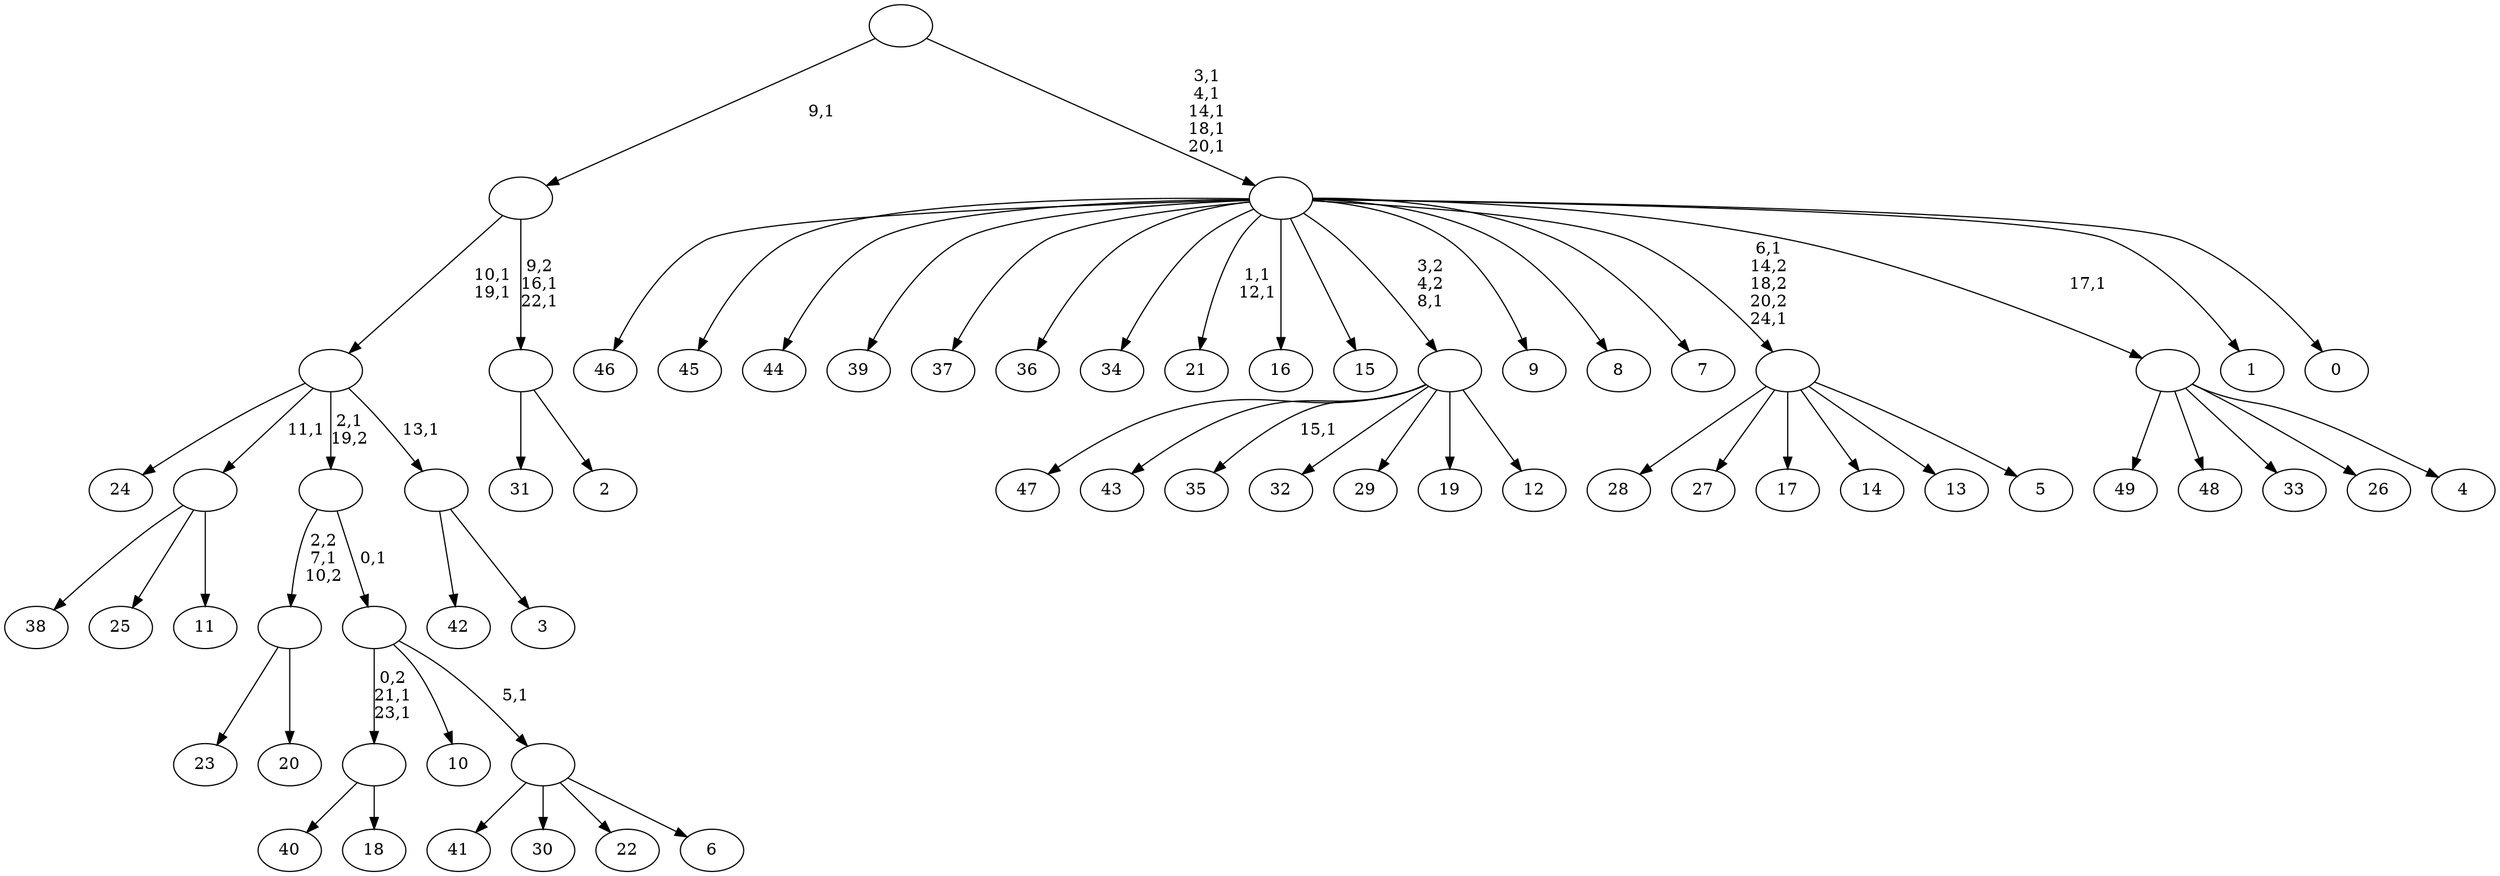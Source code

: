 digraph T {
	75 [label="49"]
	74 [label="48"]
	73 [label="47"]
	72 [label="46"]
	71 [label="45"]
	70 [label="44"]
	69 [label="43"]
	68 [label="42"]
	67 [label="41"]
	66 [label="40"]
	65 [label="39"]
	64 [label="38"]
	63 [label="37"]
	62 [label="36"]
	61 [label="35"]
	59 [label="34"]
	58 [label="33"]
	57 [label="32"]
	56 [label="31"]
	55 [label="30"]
	54 [label="29"]
	53 [label="28"]
	52 [label="27"]
	51 [label="26"]
	50 [label="25"]
	49 [label="24"]
	48 [label="23"]
	47 [label="22"]
	46 [label="21"]
	43 [label="20"]
	42 [label=""]
	41 [label="19"]
	40 [label="18"]
	39 [label=""]
	37 [label="17"]
	36 [label="16"]
	35 [label="15"]
	34 [label="14"]
	33 [label="13"]
	32 [label="12"]
	31 [label=""]
	30 [label="11"]
	29 [label=""]
	28 [label="10"]
	27 [label="9"]
	26 [label="8"]
	25 [label="7"]
	24 [label="6"]
	23 [label=""]
	22 [label=""]
	21 [label=""]
	20 [label="5"]
	19 [label=""]
	17 [label="4"]
	16 [label=""]
	15 [label="3"]
	14 [label=""]
	13 [label=""]
	11 [label="2"]
	10 [label=""]
	8 [label=""]
	7 [label="1"]
	6 [label="0"]
	5 [label=""]
	0 [label=""]
	42 -> 48 [label=""]
	42 -> 43 [label=""]
	39 -> 66 [label=""]
	39 -> 40 [label=""]
	31 -> 61 [label="15,1"]
	31 -> 73 [label=""]
	31 -> 69 [label=""]
	31 -> 57 [label=""]
	31 -> 54 [label=""]
	31 -> 41 [label=""]
	31 -> 32 [label=""]
	29 -> 64 [label=""]
	29 -> 50 [label=""]
	29 -> 30 [label=""]
	23 -> 67 [label=""]
	23 -> 55 [label=""]
	23 -> 47 [label=""]
	23 -> 24 [label=""]
	22 -> 39 [label="0,2\n21,1\n23,1"]
	22 -> 28 [label=""]
	22 -> 23 [label="5,1"]
	21 -> 42 [label="2,2\n7,1\n10,2"]
	21 -> 22 [label="0,1"]
	19 -> 53 [label=""]
	19 -> 52 [label=""]
	19 -> 37 [label=""]
	19 -> 34 [label=""]
	19 -> 33 [label=""]
	19 -> 20 [label=""]
	16 -> 75 [label=""]
	16 -> 74 [label=""]
	16 -> 58 [label=""]
	16 -> 51 [label=""]
	16 -> 17 [label=""]
	14 -> 68 [label=""]
	14 -> 15 [label=""]
	13 -> 49 [label=""]
	13 -> 29 [label="11,1"]
	13 -> 21 [label="2,1\n19,2"]
	13 -> 14 [label="13,1"]
	10 -> 56 [label=""]
	10 -> 11 [label=""]
	8 -> 10 [label="9,2\n16,1\n22,1"]
	8 -> 13 [label="10,1\n19,1"]
	5 -> 19 [label="6,1\n14,2\n18,2\n20,2\n24,1"]
	5 -> 46 [label="1,1\n12,1"]
	5 -> 72 [label=""]
	5 -> 71 [label=""]
	5 -> 70 [label=""]
	5 -> 65 [label=""]
	5 -> 63 [label=""]
	5 -> 62 [label=""]
	5 -> 59 [label=""]
	5 -> 36 [label=""]
	5 -> 35 [label=""]
	5 -> 31 [label="3,2\n4,2\n8,1"]
	5 -> 27 [label=""]
	5 -> 26 [label=""]
	5 -> 25 [label=""]
	5 -> 16 [label="17,1"]
	5 -> 7 [label=""]
	5 -> 6 [label=""]
	0 -> 5 [label="3,1\n4,1\n14,1\n18,1\n20,1"]
	0 -> 8 [label="9,1"]
}
